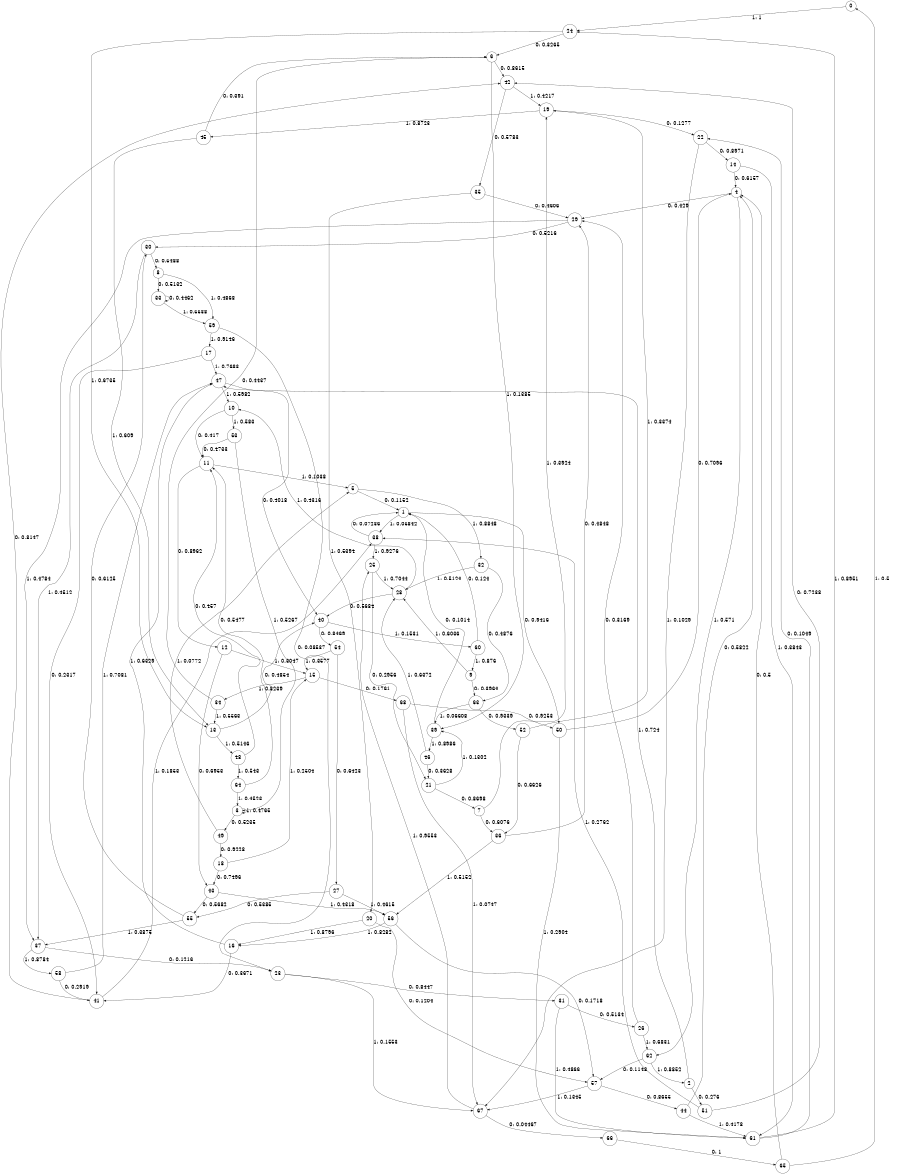 digraph "ch23concat_phase3_L8" {
size = "6,8.5";
ratio = "fill";
node [shape = circle];
node [fontsize = 24];
edge [fontsize = 24];
0 -> 24 [label = "1: 1        "];
1 -> 50 [label = "0: 0.9416   "];
1 -> 38 [label = "1: 0.05842  "];
2 -> 51 [label = "0: 0.276    "];
2 -> 47 [label = "1: 0.724    "];
3 -> 49 [label = "0: 0.5235   "];
3 -> 3 [label = "1: 0.4765   "];
4 -> 29 [label = "0: 0.429    "];
4 -> 62 [label = "1: 0.571    "];
5 -> 1 [label = "0: 0.1152   "];
5 -> 32 [label = "1: 0.8848   "];
6 -> 42 [label = "0: 0.8615   "];
6 -> 39 [label = "1: 0.1385   "];
7 -> 36 [label = "0: 0.6076   "];
7 -> 19 [label = "1: 0.3924   "];
8 -> 33 [label = "0: 0.5132   "];
8 -> 59 [label = "1: 0.4868   "];
9 -> 63 [label = "0: 0.3964   "];
9 -> 28 [label = "1: 0.6036   "];
10 -> 11 [label = "0: 0.417    "];
10 -> 53 [label = "1: 0.583    "];
11 -> 12 [label = "0: 0.8962   "];
11 -> 5 [label = "1: 0.1038   "];
12 -> 43 [label = "0: 0.6953   "];
12 -> 15 [label = "1: 0.3047   "];
13 -> 40 [label = "0: 0.4854   "];
13 -> 48 [label = "1: 0.5146   "];
14 -> 4 [label = "0: 0.6157   "];
14 -> 61 [label = "1: 0.3843   "];
15 -> 68 [label = "0: 0.1761   "];
15 -> 34 [label = "1: 0.8239   "];
16 -> 41 [label = "0: 0.3671   "];
16 -> 47 [label = "1: 0.6329   "];
17 -> 41 [label = "0: 0.2317   "];
17 -> 47 [label = "1: 0.7683   "];
18 -> 43 [label = "0: 0.7496   "];
18 -> 15 [label = "1: 0.2504   "];
19 -> 22 [label = "0: 0.1277   "];
19 -> 45 [label = "1: 0.8723   "];
20 -> 57 [label = "0: 0.1204   "];
20 -> 16 [label = "1: 0.8796   "];
21 -> 7 [label = "0: 0.8698   "];
21 -> 39 [label = "1: 0.1302   "];
22 -> 14 [label = "0: 0.8971   "];
22 -> 67 [label = "1: 0.1029   "];
23 -> 31 [label = "0: 0.8447   "];
23 -> 67 [label = "1: 0.1553   "];
24 -> 6 [label = "0: 0.3265   "];
24 -> 13 [label = "1: 0.6735   "];
25 -> 21 [label = "0: 0.2956   "];
25 -> 28 [label = "1: 0.7044   "];
26 -> 29 [label = "0: 0.3169   "];
26 -> 62 [label = "1: 0.6831   "];
27 -> 55 [label = "0: 0.5385   "];
27 -> 56 [label = "1: 0.4615   "];
28 -> 40 [label = "0: 0.5684   "];
28 -> 10 [label = "1: 0.4316   "];
29 -> 30 [label = "0: 0.5216   "];
29 -> 37 [label = "1: 0.4784   "];
30 -> 8 [label = "0: 0.5488   "];
30 -> 37 [label = "1: 0.4512   "];
31 -> 26 [label = "0: 0.5134   "];
31 -> 61 [label = "1: 0.4866   "];
32 -> 63 [label = "0: 0.4876   "];
32 -> 28 [label = "1: 0.5124   "];
33 -> 33 [label = "0: 0.4462   "];
33 -> 59 [label = "1: 0.5538   "];
34 -> 6 [label = "0: 0.4437   "];
34 -> 13 [label = "1: 0.5563   "];
35 -> 29 [label = "0: 0.4606   "];
35 -> 20 [label = "1: 0.5394   "];
36 -> 29 [label = "0: 0.4848   "];
36 -> 56 [label = "1: 0.5152   "];
37 -> 23 [label = "0: 0.1216   "];
37 -> 58 [label = "1: 0.8784   "];
38 -> 1 [label = "0: 0.07236  "];
38 -> 25 [label = "1: 0.9276   "];
39 -> 1 [label = "0: 0.1014   "];
39 -> 46 [label = "1: 0.8986   "];
40 -> 54 [label = "0: 0.8469   "];
40 -> 60 [label = "1: 0.1531   "];
41 -> 42 [label = "0: 0.8147   "];
41 -> 38 [label = "1: 0.1853   "];
42 -> 35 [label = "0: 0.5783   "];
42 -> 19 [label = "1: 0.4217   "];
43 -> 55 [label = "0: 0.5682   "];
43 -> 56 [label = "1: 0.4318   "];
44 -> 4 [label = "0: 0.5822   "];
44 -> 61 [label = "1: 0.4178   "];
45 -> 6 [label = "0: 0.391    "];
45 -> 13 [label = "1: 0.609    "];
46 -> 21 [label = "0: 0.3628   "];
46 -> 28 [label = "1: 0.6372   "];
47 -> 40 [label = "0: 0.4018   "];
47 -> 10 [label = "1: 0.5982   "];
48 -> 11 [label = "0: 0.457    "];
48 -> 64 [label = "1: 0.543    "];
49 -> 18 [label = "0: 0.9228   "];
49 -> 5 [label = "1: 0.0772   "];
50 -> 4 [label = "0: 0.7096   "];
50 -> 61 [label = "1: 0.2904   "];
51 -> 42 [label = "0: 0.7238   "];
51 -> 38 [label = "1: 0.2762   "];
52 -> 36 [label = "0: 0.6626   "];
52 -> 19 [label = "1: 0.3374   "];
53 -> 11 [label = "0: 0.4733   "];
53 -> 3 [label = "1: 0.5267   "];
54 -> 27 [label = "0: 0.6423   "];
54 -> 15 [label = "1: 0.3577   "];
55 -> 30 [label = "0: 0.6125   "];
55 -> 37 [label = "1: 0.3875   "];
56 -> 57 [label = "0: 0.1718   "];
56 -> 16 [label = "1: 0.8282   "];
57 -> 44 [label = "0: 0.8655   "];
57 -> 67 [label = "1: 0.1345   "];
58 -> 41 [label = "0: 0.2919   "];
58 -> 47 [label = "1: 0.7081   "];
59 -> 23 [label = "0: 0.08537  "];
59 -> 17 [label = "1: 0.9146   "];
60 -> 1 [label = "0: 0.124    "];
60 -> 9 [label = "1: 0.876    "];
61 -> 22 [label = "0: 0.1049   "];
61 -> 24 [label = "1: 0.8951   "];
62 -> 57 [label = "0: 0.1148   "];
62 -> 2 [label = "1: 0.8852   "];
63 -> 52 [label = "0: 0.9339   "];
63 -> 39 [label = "1: 0.06608  "];
64 -> 11 [label = "0: 0.5477   "];
64 -> 3 [label = "1: 0.4523   "];
65 -> 4 [label = "0: 0.5      "];
65 -> 0 [label = "1: 0.5      "];
66 -> 65 [label = "0: 1        "];
67 -> 66 [label = "0: 0.04467  "];
67 -> 25 [label = "1: 0.9553   "];
68 -> 50 [label = "0: 0.9253   "];
68 -> 67 [label = "1: 0.0747   "];
}